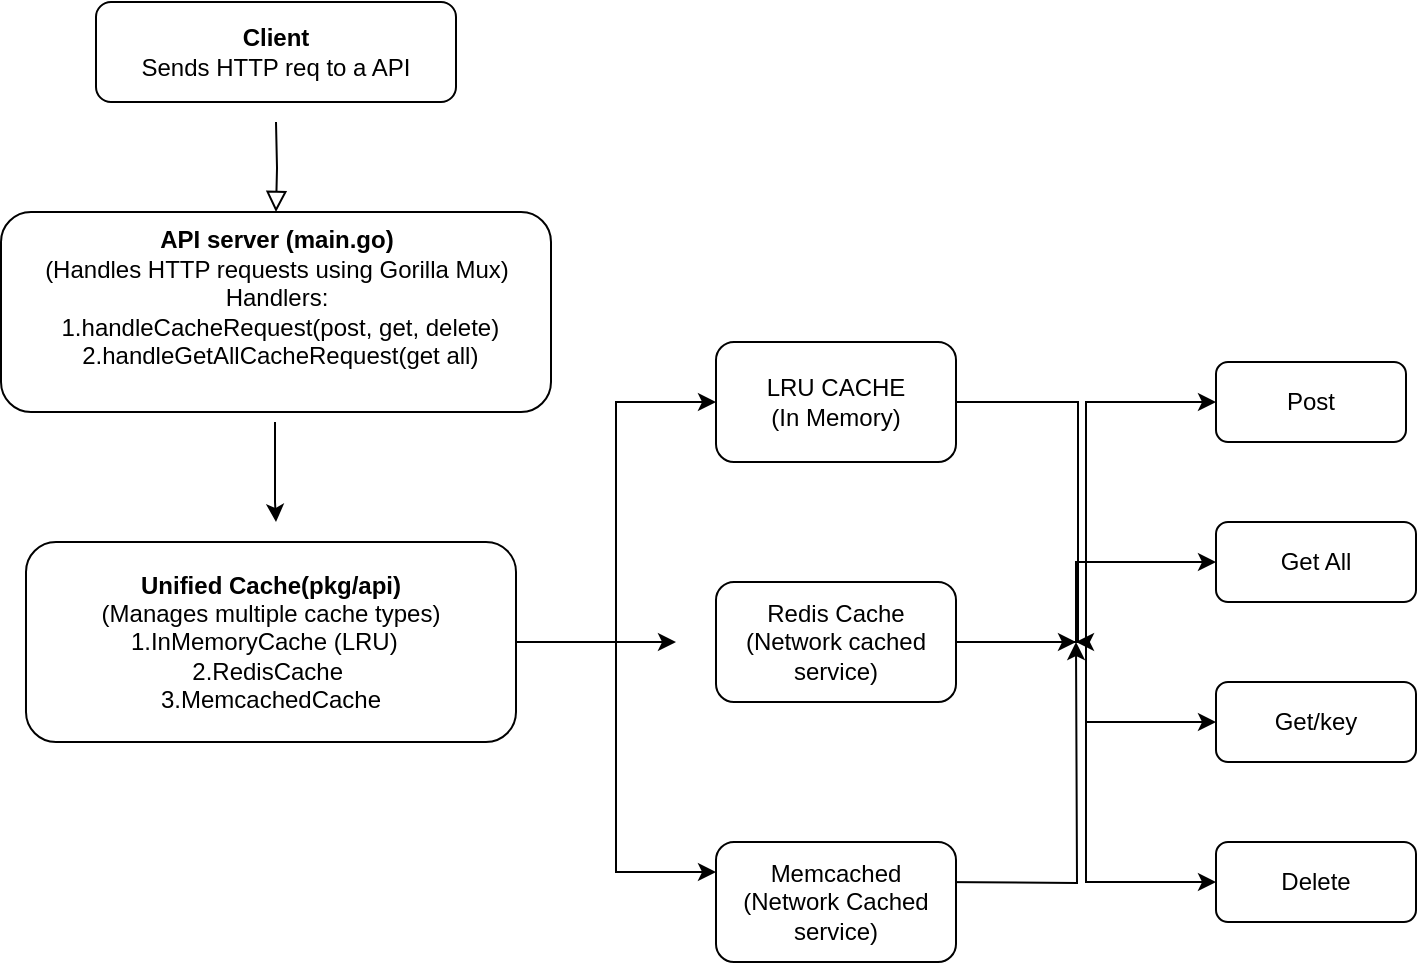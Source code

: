 <mxfile version="24.7.4">
  <diagram id="C5RBs43oDa-KdzZeNtuy" name="Page-1">
    <mxGraphModel dx="1050" dy="557" grid="1" gridSize="10" guides="1" tooltips="1" connect="1" arrows="1" fold="1" page="1" pageScale="1" pageWidth="827" pageHeight="1169" math="0" shadow="0">
      <root>
        <mxCell id="WIyWlLk6GJQsqaUBKTNV-0" />
        <mxCell id="WIyWlLk6GJQsqaUBKTNV-1" parent="WIyWlLk6GJQsqaUBKTNV-0" />
        <mxCell id="xTg0wnsHHGGGO0i4gjY1-3" value="&lt;b&gt;Client&lt;/b&gt;&lt;div&gt;Sends HTTP req to a API&lt;/div&gt;" style="rounded=1;whiteSpace=wrap;html=1;" vertex="1" parent="WIyWlLk6GJQsqaUBKTNV-1">
          <mxGeometry x="130" y="50" width="180" height="50" as="geometry" />
        </mxCell>
        <mxCell id="xTg0wnsHHGGGO0i4gjY1-6" value="" style="rounded=0;html=1;jettySize=auto;orthogonalLoop=1;fontSize=11;endArrow=block;endFill=0;endSize=8;strokeWidth=1;shadow=0;labelBackgroundColor=none;edgeStyle=orthogonalEdgeStyle;" edge="1" parent="WIyWlLk6GJQsqaUBKTNV-1" target="xTg0wnsHHGGGO0i4gjY1-5">
          <mxGeometry relative="1" as="geometry">
            <mxPoint x="220" y="110" as="sourcePoint" />
            <mxPoint x="220" y="170" as="targetPoint" />
            <Array as="points" />
          </mxGeometry>
        </mxCell>
        <mxCell id="xTg0wnsHHGGGO0i4gjY1-5" value="&lt;b&gt;API server (main.go)&lt;/b&gt;&lt;div&gt;(Handles HTTP requests using Gorilla Mux)&lt;/div&gt;&lt;div&gt;&amp;nbsp;Handlers:&amp;nbsp;&lt;br&gt;&amp;nbsp;1.handleCacheRequest(post, get, delete)&lt;br&gt;&amp;nbsp;2.handleGetAllCacheRequest(get all)&lt;br&gt;&lt;div&gt;&lt;br&gt;&lt;/div&gt;&lt;/div&gt;" style="rounded=1;whiteSpace=wrap;html=1;" vertex="1" parent="WIyWlLk6GJQsqaUBKTNV-1">
          <mxGeometry x="82.5" y="155" width="275" height="100" as="geometry" />
        </mxCell>
        <mxCell id="xTg0wnsHHGGGO0i4gjY1-17" style="edgeStyle=orthogonalEdgeStyle;rounded=0;orthogonalLoop=1;jettySize=auto;html=1;" edge="1" parent="WIyWlLk6GJQsqaUBKTNV-1" source="xTg0wnsHHGGGO0i4gjY1-9">
          <mxGeometry relative="1" as="geometry">
            <mxPoint x="420" y="370" as="targetPoint" />
          </mxGeometry>
        </mxCell>
        <mxCell id="xTg0wnsHHGGGO0i4gjY1-18" style="edgeStyle=orthogonalEdgeStyle;rounded=0;orthogonalLoop=1;jettySize=auto;html=1;entryX=0;entryY=0.25;entryDx=0;entryDy=0;" edge="1" parent="WIyWlLk6GJQsqaUBKTNV-1" source="xTg0wnsHHGGGO0i4gjY1-9" target="xTg0wnsHHGGGO0i4gjY1-15">
          <mxGeometry relative="1" as="geometry" />
        </mxCell>
        <mxCell id="xTg0wnsHHGGGO0i4gjY1-19" style="edgeStyle=orthogonalEdgeStyle;rounded=0;orthogonalLoop=1;jettySize=auto;html=1;entryX=0;entryY=0.5;entryDx=0;entryDy=0;" edge="1" parent="WIyWlLk6GJQsqaUBKTNV-1" source="xTg0wnsHHGGGO0i4gjY1-9" target="xTg0wnsHHGGGO0i4gjY1-13">
          <mxGeometry relative="1" as="geometry" />
        </mxCell>
        <mxCell id="xTg0wnsHHGGGO0i4gjY1-9" value="&lt;b&gt;Unified Cache(pkg/api)&lt;/b&gt;&lt;div&gt;&amp;nbsp;(Manages multiple cache types)&amp;nbsp; 1.InMemoryCache (LRU)&amp;nbsp;&amp;nbsp;&lt;/div&gt;&lt;div&gt;2.RedisCache&amp;nbsp;&lt;/div&gt;&lt;div&gt;3.MemcachedCache&lt;br&gt;&lt;/div&gt;" style="rounded=1;whiteSpace=wrap;html=1;" vertex="1" parent="WIyWlLk6GJQsqaUBKTNV-1">
          <mxGeometry x="95" y="320" width="245" height="100" as="geometry" />
        </mxCell>
        <mxCell id="xTg0wnsHHGGGO0i4gjY1-10" value="" style="endArrow=classic;html=1;rounded=0;" edge="1" parent="WIyWlLk6GJQsqaUBKTNV-1">
          <mxGeometry width="50" height="50" relative="1" as="geometry">
            <mxPoint x="219.5" y="260" as="sourcePoint" />
            <mxPoint x="220" y="310" as="targetPoint" />
            <Array as="points">
              <mxPoint x="219.5" y="300" />
            </Array>
          </mxGeometry>
        </mxCell>
        <mxCell id="xTg0wnsHHGGGO0i4gjY1-25" style="edgeStyle=orthogonalEdgeStyle;rounded=0;orthogonalLoop=1;jettySize=auto;html=1;exitX=1;exitY=0.5;exitDx=0;exitDy=0;" edge="1" parent="WIyWlLk6GJQsqaUBKTNV-1" source="xTg0wnsHHGGGO0i4gjY1-13">
          <mxGeometry relative="1" as="geometry">
            <mxPoint x="620" y="370" as="targetPoint" />
            <Array as="points">
              <mxPoint x="621" y="250" />
            </Array>
          </mxGeometry>
        </mxCell>
        <mxCell id="xTg0wnsHHGGGO0i4gjY1-13" value="LRU CACHE&lt;div&gt;(In Memory)&lt;/div&gt;" style="rounded=1;whiteSpace=wrap;html=1;" vertex="1" parent="WIyWlLk6GJQsqaUBKTNV-1">
          <mxGeometry x="440" y="220" width="120" height="60" as="geometry" />
        </mxCell>
        <mxCell id="xTg0wnsHHGGGO0i4gjY1-26" style="edgeStyle=orthogonalEdgeStyle;rounded=0;orthogonalLoop=1;jettySize=auto;html=1;" edge="1" parent="WIyWlLk6GJQsqaUBKTNV-1" source="xTg0wnsHHGGGO0i4gjY1-14">
          <mxGeometry relative="1" as="geometry">
            <mxPoint x="620" y="370" as="targetPoint" />
          </mxGeometry>
        </mxCell>
        <mxCell id="xTg0wnsHHGGGO0i4gjY1-28" style="edgeStyle=orthogonalEdgeStyle;rounded=0;orthogonalLoop=1;jettySize=auto;html=1;entryX=0;entryY=0.5;entryDx=0;entryDy=0;" edge="1" parent="WIyWlLk6GJQsqaUBKTNV-1" source="xTg0wnsHHGGGO0i4gjY1-14" target="xTg0wnsHHGGGO0i4gjY1-21">
          <mxGeometry relative="1" as="geometry" />
        </mxCell>
        <mxCell id="xTg0wnsHHGGGO0i4gjY1-29" style="edgeStyle=orthogonalEdgeStyle;rounded=0;orthogonalLoop=1;jettySize=auto;html=1;exitX=1;exitY=0.5;exitDx=0;exitDy=0;entryX=0;entryY=0.5;entryDx=0;entryDy=0;" edge="1" parent="WIyWlLk6GJQsqaUBKTNV-1" source="xTg0wnsHHGGGO0i4gjY1-14" target="xTg0wnsHHGGGO0i4gjY1-20">
          <mxGeometry relative="1" as="geometry">
            <Array as="points">
              <mxPoint x="620" y="370" />
              <mxPoint x="620" y="330" />
            </Array>
          </mxGeometry>
        </mxCell>
        <mxCell id="xTg0wnsHHGGGO0i4gjY1-30" style="edgeStyle=orthogonalEdgeStyle;rounded=0;orthogonalLoop=1;jettySize=auto;html=1;entryX=0;entryY=0.5;entryDx=0;entryDy=0;" edge="1" parent="WIyWlLk6GJQsqaUBKTNV-1" source="xTg0wnsHHGGGO0i4gjY1-14" target="xTg0wnsHHGGGO0i4gjY1-22">
          <mxGeometry relative="1" as="geometry" />
        </mxCell>
        <mxCell id="xTg0wnsHHGGGO0i4gjY1-31" style="edgeStyle=orthogonalEdgeStyle;rounded=0;orthogonalLoop=1;jettySize=auto;html=1;entryX=0;entryY=0.5;entryDx=0;entryDy=0;" edge="1" parent="WIyWlLk6GJQsqaUBKTNV-1" source="xTg0wnsHHGGGO0i4gjY1-14" target="xTg0wnsHHGGGO0i4gjY1-23">
          <mxGeometry relative="1" as="geometry">
            <Array as="points">
              <mxPoint x="625" y="370" />
              <mxPoint x="625" y="490" />
            </Array>
          </mxGeometry>
        </mxCell>
        <mxCell id="xTg0wnsHHGGGO0i4gjY1-14" value="Redis Cache&lt;br&gt;(Network cached service)" style="rounded=1;whiteSpace=wrap;html=1;" vertex="1" parent="WIyWlLk6GJQsqaUBKTNV-1">
          <mxGeometry x="440" y="340" width="120" height="60" as="geometry" />
        </mxCell>
        <mxCell id="xTg0wnsHHGGGO0i4gjY1-27" style="edgeStyle=orthogonalEdgeStyle;rounded=0;orthogonalLoop=1;jettySize=auto;html=1;exitX=1;exitY=0.5;exitDx=0;exitDy=0;" edge="1" parent="WIyWlLk6GJQsqaUBKTNV-1">
          <mxGeometry relative="1" as="geometry">
            <mxPoint x="620" y="370" as="targetPoint" />
            <mxPoint x="550" y="490" as="sourcePoint" />
          </mxGeometry>
        </mxCell>
        <mxCell id="xTg0wnsHHGGGO0i4gjY1-15" value="Memcached&lt;br&gt;(Network Cached service)" style="rounded=1;whiteSpace=wrap;html=1;" vertex="1" parent="WIyWlLk6GJQsqaUBKTNV-1">
          <mxGeometry x="440" y="470" width="120" height="60" as="geometry" />
        </mxCell>
        <mxCell id="xTg0wnsHHGGGO0i4gjY1-20" value="Get All" style="rounded=1;whiteSpace=wrap;html=1;" vertex="1" parent="WIyWlLk6GJQsqaUBKTNV-1">
          <mxGeometry x="690" y="310" width="100" height="40" as="geometry" />
        </mxCell>
        <mxCell id="xTg0wnsHHGGGO0i4gjY1-21" value="Post" style="rounded=1;whiteSpace=wrap;html=1;" vertex="1" parent="WIyWlLk6GJQsqaUBKTNV-1">
          <mxGeometry x="690" y="230" width="95" height="40" as="geometry" />
        </mxCell>
        <mxCell id="xTg0wnsHHGGGO0i4gjY1-22" value="Get/key" style="rounded=1;whiteSpace=wrap;html=1;" vertex="1" parent="WIyWlLk6GJQsqaUBKTNV-1">
          <mxGeometry x="690" y="390" width="100" height="40" as="geometry" />
        </mxCell>
        <mxCell id="xTg0wnsHHGGGO0i4gjY1-23" value="Delete" style="rounded=1;whiteSpace=wrap;html=1;" vertex="1" parent="WIyWlLk6GJQsqaUBKTNV-1">
          <mxGeometry x="690" y="470" width="100" height="40" as="geometry" />
        </mxCell>
      </root>
    </mxGraphModel>
  </diagram>
</mxfile>
